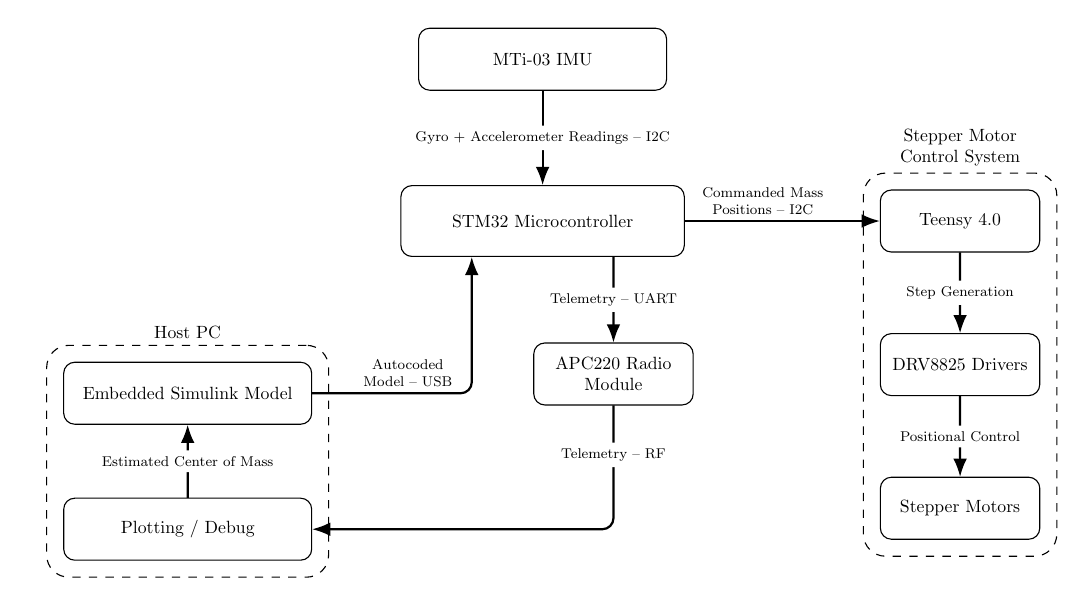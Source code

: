 \usetikzlibrary{arrows.meta,positioning,fit,calc,shapes.misc}
\usetikzlibrary{shapes.geometric,quotes}

\begin{tikzpicture}[
  scale=0.64,
  every node/.style={transform shape},
  line/.style={draw, -Latex, thick, rounded corners=4pt},
  box/.style={rectangle, draw, rounded corners, align=center, fill=white,
              minimum width=16em, minimum height=4em},
  smallbox/.style={rectangle, draw, rounded corners, align=center, fill=white,
              minimum width=14em, minimum height=3.5em},
  extbox/.style={rectangle, draw, dashed, rounded corners=8pt, inner sep=6pt}
]

% =======================================================
%                     MAIN COMPONENTS
% =======================================================
\node[box] (stm32) at (0,0) {STM32 Microcontroller};
\node[smallbox] (mti) [above=of stm32, yshift=2.5em] {MTi-03 IMU};

\coordinate (telem_out) at ($(stm32.south)+(4em,0em)$);
\coordinate (fc_in) at ($(stm32.south)+(-4em,0em)$);
\node[smallbox,minimum width=9em] (apc) [below=of telem_out, yshift=-2em] {APC220 Radio\\Module};
% \node[smallbox,minimum width=9em] (rwi) [left=of stm32, xshift=-7em] {Reaction %Wheel\\Interface};

% Teensy subsystem (right side)

\node[smallbox,minimum width=9em,right = of stm32,xshift=19ex] (teensy)  {Teensy 4.0};
\node[smallbox,minimum width=9em,below = of teensy,yshift=-4ex] (drv) {DRV8825 Drivers};
\node[smallbox,minimum width=9em,below = of drv,yshift=-4ex] (steppers) {Stepper Motors};

% Host PC subsystem (left bottom)

\node[smallbox,below left=of stm32,xshift=-5ex,yshift=-25ex] (matlab) {Plotting / Debug};
\node[smallbox, above = of matlab,yshift=3ex] (fc)  {Embedded Simulink Model};
% =======================================================
%                     CONNECTIONS
% =======================================================

% IMU → STM32
\draw[line] (mti.south) -- 
node[fill=white, font=\footnotesize]  {Gyro + Accelerometer Readings -- I2C}
(stm32.north);

% Reaction Wheel Interface ↔ STM32
% \coordinate (wheel_out) at ($(stm32.west)+(0em,0.6em)$);
% \coordinate (torque_in) at ($(stm32.west)+(0em,-0.6em)$);
% \draw[line] (wheel_out) --  
%   node[above, font=\footnotesize,align=center, text width=20ex] {Commanded Wheel Speeds -- I2C} 
% ($( rwi.east |- wheel_out)$) ;
% \draw[line] ($( rwi.east |- torque_in)$) --
%   node[below, font=\footnotesize,align=center, text width=20ex] {Measured Torque -- I2C} (torque_in);

% STM32 → Teensy (Commanded Mass Positions)
\draw[line] (stm32.east) -- 
  node[above, font=\footnotesize, pos=0.4,align=center,text width = 17ex] {Commanded Mass Positions -- I2C} 
(teensy.west);

% Teensy downward chain
\draw[line] (teensy.south) -- node[fill=white, font=\footnotesize]
  {Step Generation} (drv.north);
\draw[line] (drv.south) -- node[fill=white, font=\footnotesize]
  {Positional Control} (steppers.north);

% Host PC internal (Simulink → Flight Code)
\draw[line] (matlab.north) -- 
  node[fill=white, font=\footnotesize] {Estimated Center of Mass} 
(fc.south);

% Host PC → STM32 (USB upload)
\draw[line] (fc.east) -|
  node[align=center, text width=15ex,above, font=\footnotesize, pos=0.3] {Autocoded\\Model -- USB} 
(fc_in);

% STM32 → APC220 (UART telemetry)
\draw[line] (telem_out) -- 
    node[font=\footnotesize,fill=white] {Telemetry -- UART} 
(apc.north);

% Telemetry RF (Host PC → APC)
% \coordinate (rfbus) at ($(stm32.south)+(0,-4)$);
% \draw[line] (matlab.east) -- node[above, font=\footnotesize]
%   {Telemetry -- RF} (rfbus -| matlab.east) -- (rfbus -| apc.south);
% \draw[line] (rfbus -| apc.south) -- (apc.south);
\draw[line] (apc.south) |- 
    node[fill=white,pos=0.2,font=\footnotesize]{Telemetry -- RF}
(matlab.east);

\node[extbox, fit=(fc)(matlab), label={[align=center]above:Host PC}] (host) {};
\node[extbox, fit={(teensy)(drv)(steppers)}, label={[align=center]above:Stepper Motor\\Control System}] (teensybox) {};

\end{tikzpicture}